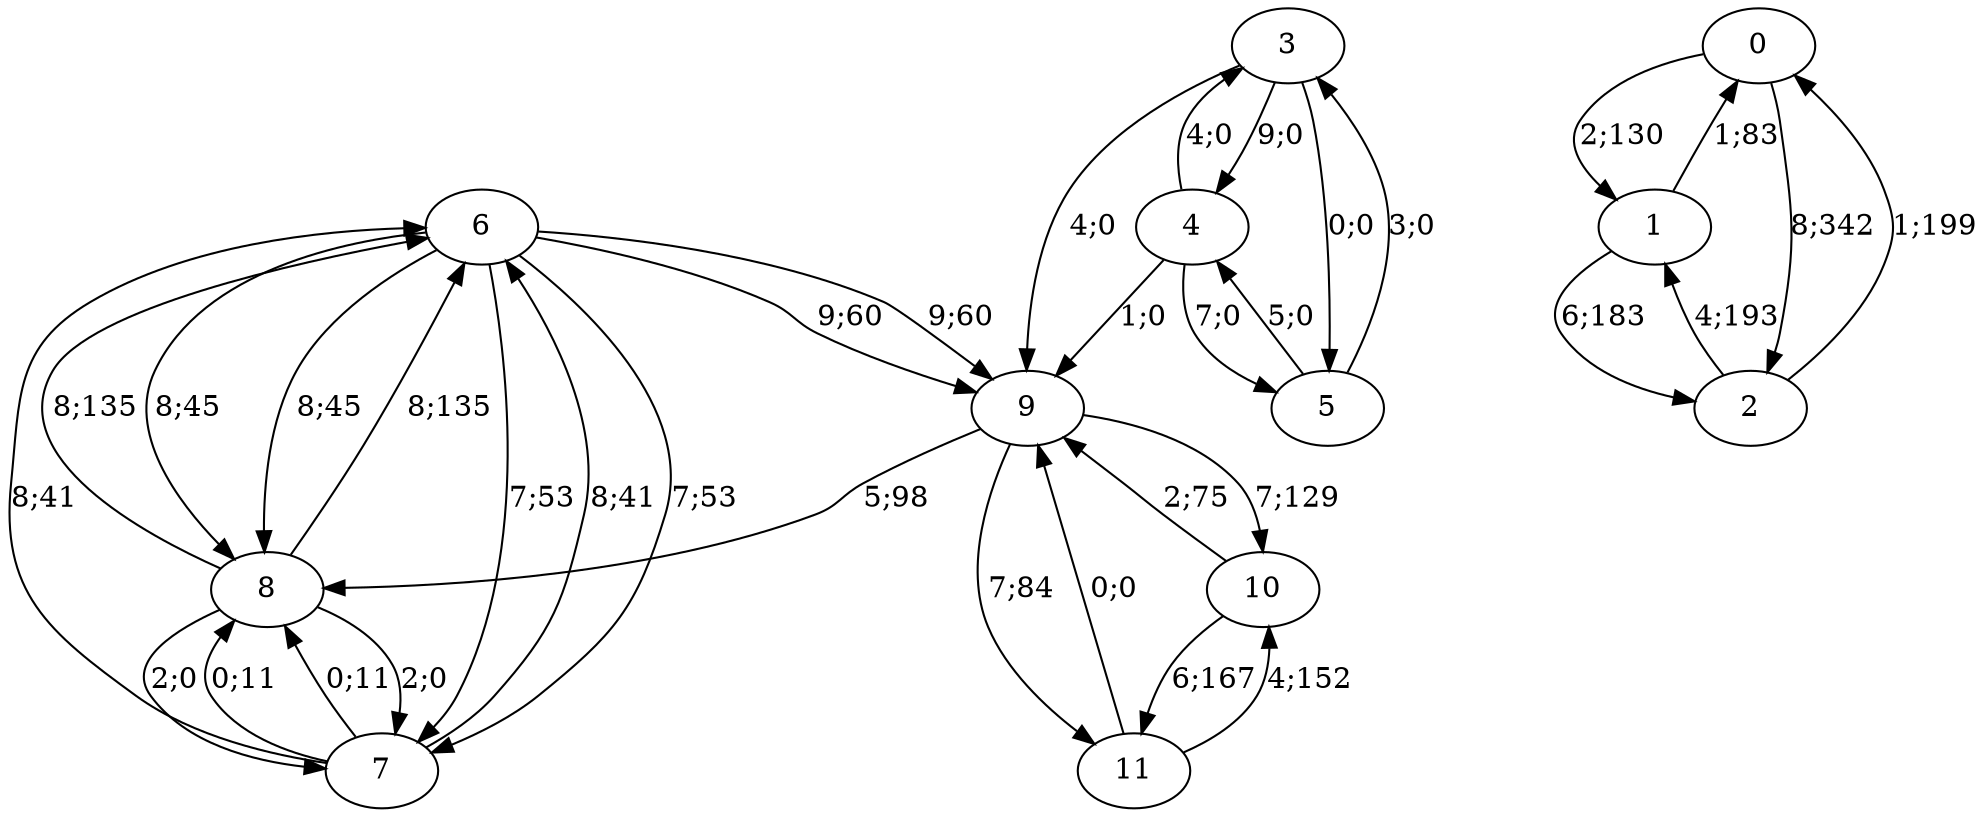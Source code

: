 digraph graph3026 {














6 -> 9 [color=black,label="9;60"]
6 -> 7 [color=black,label="7;53"]
6 -> 8 [color=black,label="8;45"]


7 -> 6 [color=black,label="8;41"]
7 -> 8 [color=black,label="0;11"]


8 -> 6 [color=black,label="8;135"]
8 -> 7 [color=black,label="2;0"]








0 -> 1 [color=black,label="2;130"]
0 -> 2 [color=black,label="8;342"]


1 -> 0 [color=black,label="1;83"]
1 -> 2 [color=black,label="6;183"]


2 -> 0 [color=black,label="1;199"]
2 -> 1 [color=black,label="4;193"]
































6 -> 9 [color=black,label="9;60"]
6 -> 7 [color=black,label="7;53"]
6 -> 8 [color=black,label="8;45"]


7 -> 6 [color=black,label="8;41"]
7 -> 8 [color=black,label="0;11"]


8 -> 6 [color=black,label="8;135"]
8 -> 7 [color=black,label="2;0"]


























9 -> 8 [color=black,label="5;98"]
9 -> 10 [color=black,label="7;129"]
9 -> 11 [color=black,label="7;84"]


10 -> 9 [color=black,label="2;75"]
10 -> 11 [color=black,label="6;167"]


11 -> 9 [color=black,label="0;0"]
11 -> 10 [color=black,label="4;152"]








3 -> 9 [color=black,label="4;0"]
3 -> 4 [color=black,label="9;0"]
3 -> 5 [color=black,label="0;0"]


4 -> 9 [color=black,label="1;0"]
4 -> 3 [color=black,label="4;0"]
4 -> 5 [color=black,label="7;0"]


5 -> 3 [color=black,label="3;0"]
5 -> 4 [color=black,label="5;0"]













}